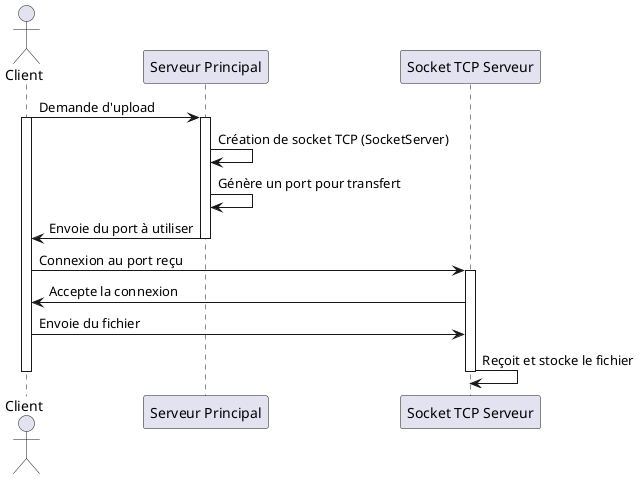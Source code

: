 @startuml
actor Client
participant "Serveur Principal" as Server
participant "Socket TCP Serveur" as SocketServer

Client -> Server : Demande d'upload
activate Client
activate Server

Server -> Server : Création de socket TCP (SocketServer)
Server -> Server : Génère un port pour transfert
Server -> Client : Envoie du port à utiliser
deactivate Server

Client -> SocketServer : Connexion au port reçu
activate SocketServer

SocketServer -> Client : Accepte la connexion

Client -> SocketServer : Envoie du fichier
SocketServer -> SocketServer : Reçoit et stocke le fichier

deactivate Client
deactivate SocketServer
@enduml
